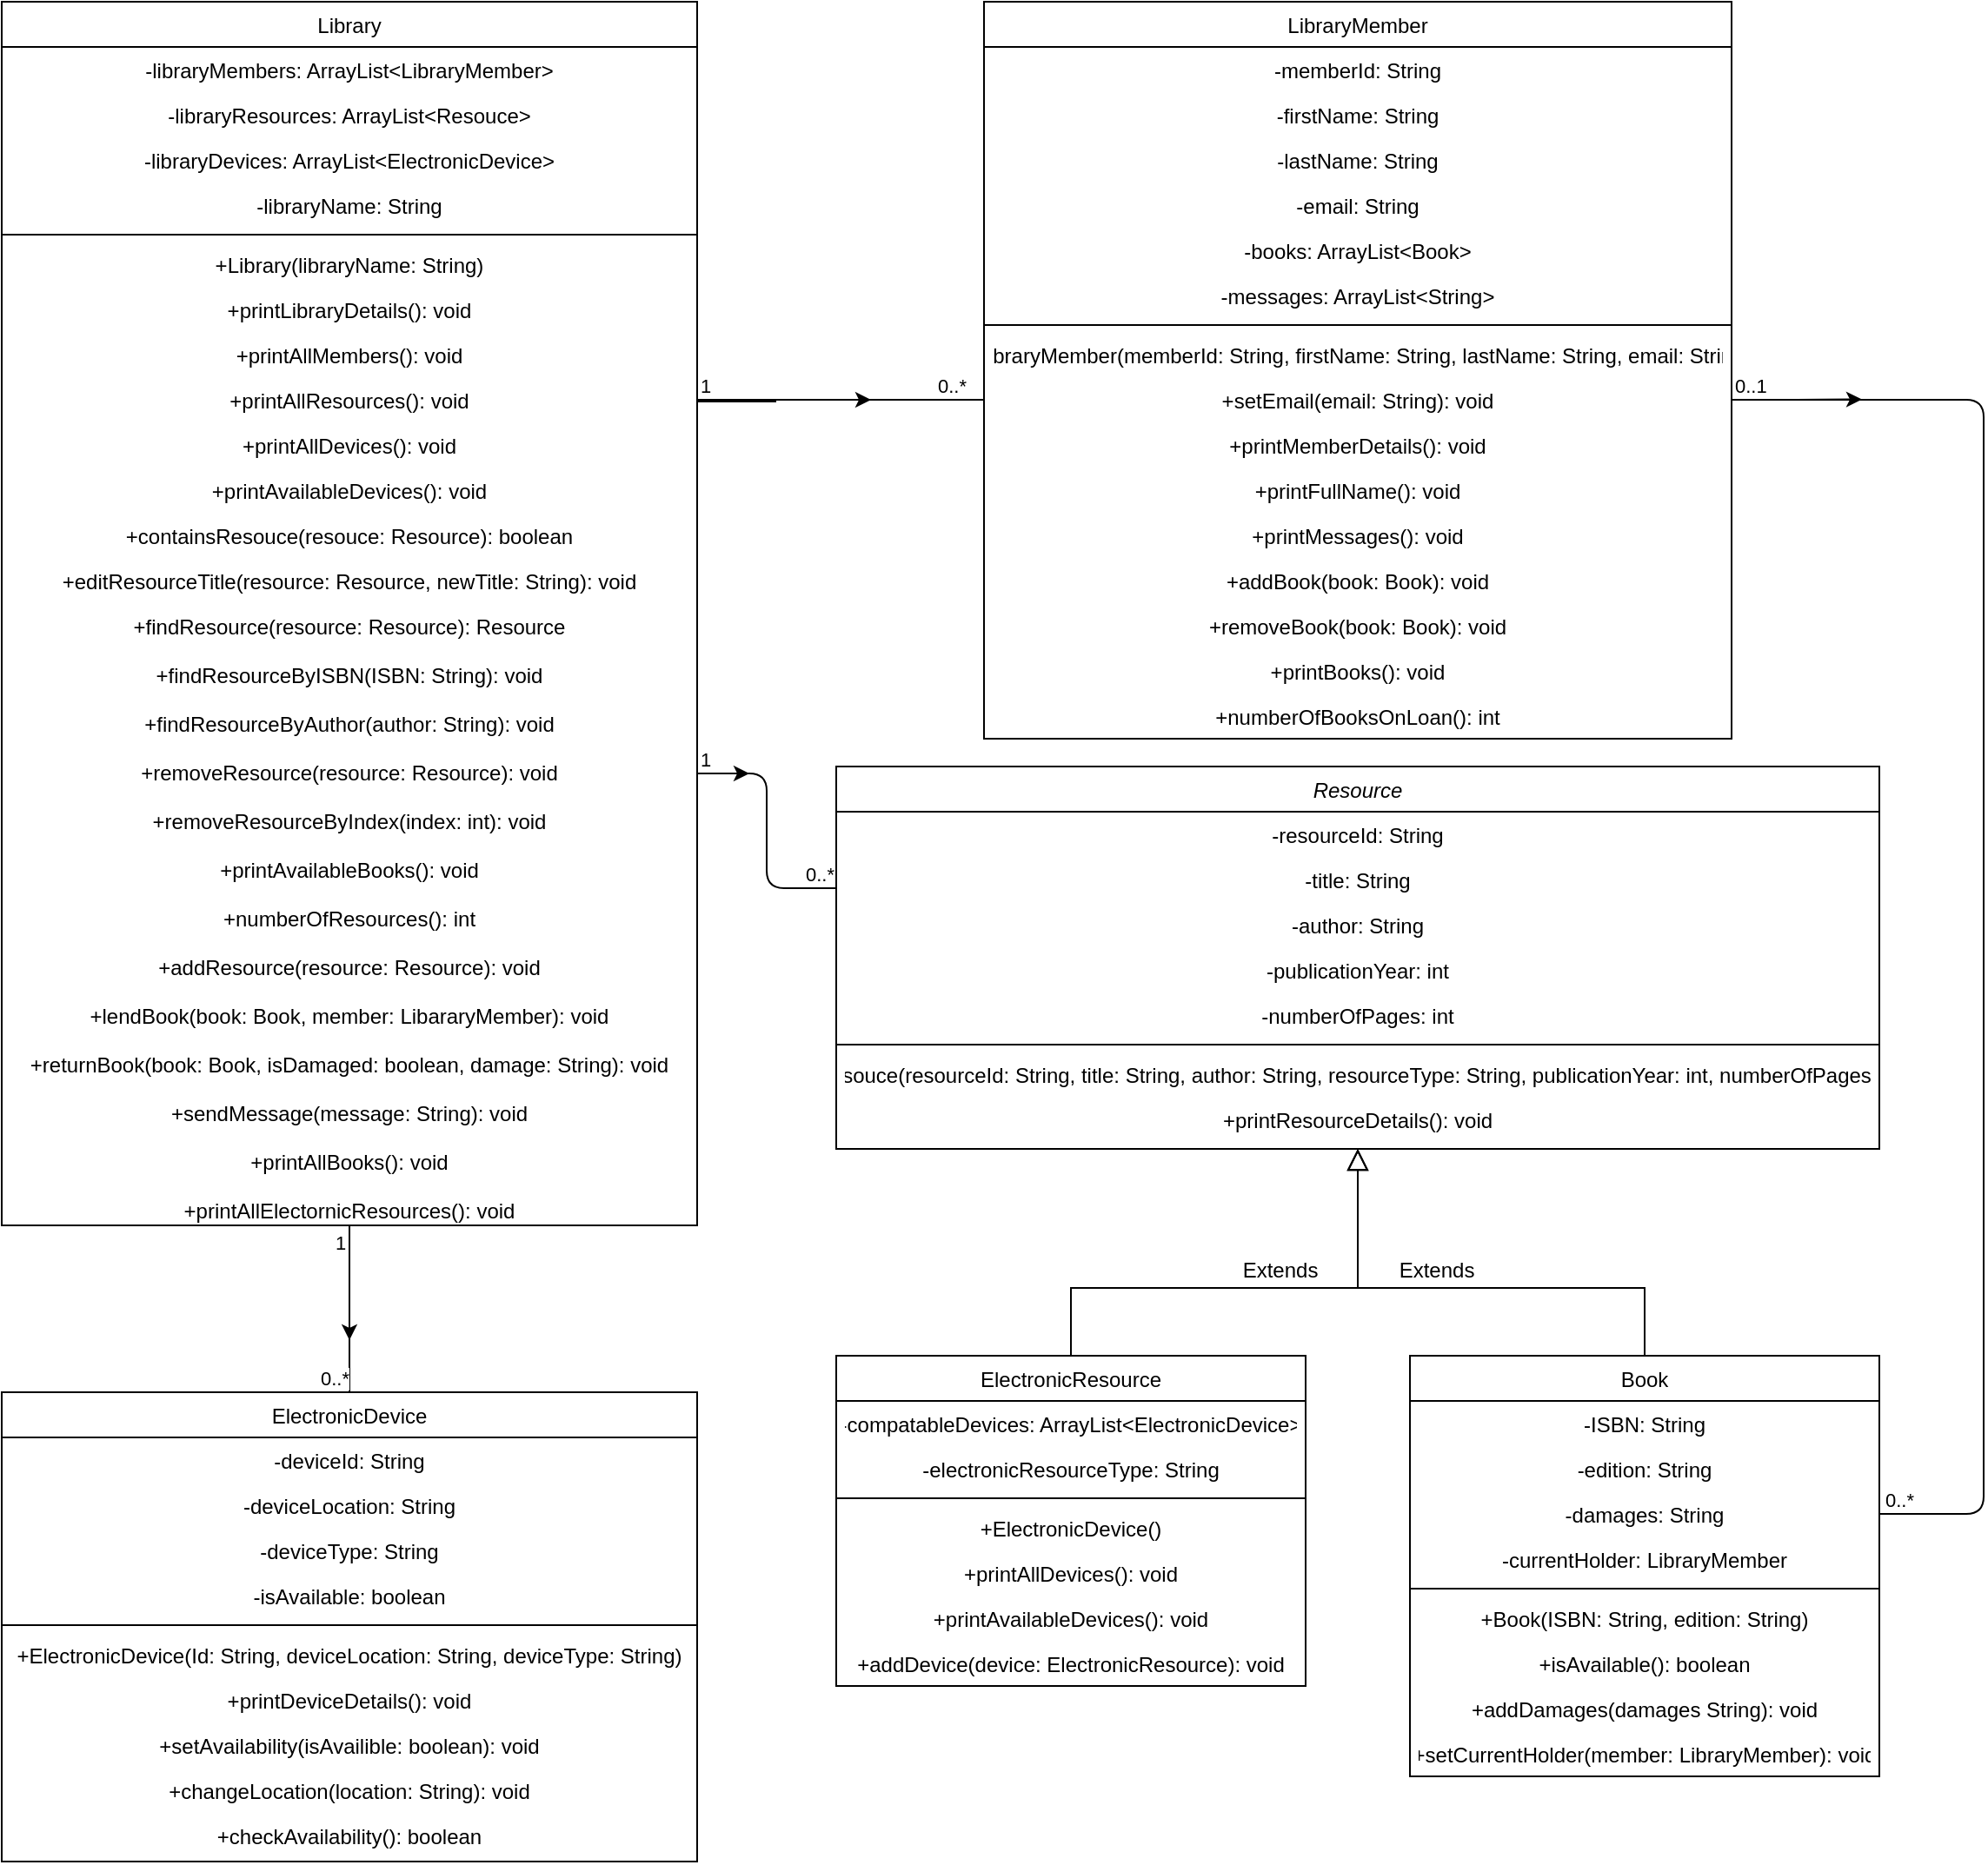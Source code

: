 <mxfile version="13.10.4" type="github">
  <diagram id="C5RBs43oDa-KdzZeNtuy" name="Page-1">
    <mxGraphModel dx="1401" dy="1968" grid="1" gridSize="10" guides="1" tooltips="1" connect="1" arrows="1" fold="1" page="1" pageScale="1" pageWidth="827" pageHeight="1169" math="0" shadow="0">
      <root>
        <mxCell id="WIyWlLk6GJQsqaUBKTNV-0" />
        <mxCell id="WIyWlLk6GJQsqaUBKTNV-1" parent="WIyWlLk6GJQsqaUBKTNV-0" />
        <mxCell id="zkfFHV4jXpPFQw0GAbJ--0" value="Resource" style="swimlane;fontStyle=2;align=center;verticalAlign=top;childLayout=stackLayout;horizontal=1;startSize=26;horizontalStack=0;resizeParent=1;resizeLast=0;collapsible=1;marginBottom=0;rounded=0;shadow=0;strokeWidth=1;" parent="WIyWlLk6GJQsqaUBKTNV-1" vertex="1">
          <mxGeometry x="510" y="-700" width="600" height="220" as="geometry">
            <mxRectangle x="230" y="140" width="160" height="26" as="alternateBounds" />
          </mxGeometry>
        </mxCell>
        <mxCell id="xyyLD-phJZaHF51xS1XM-47" value="-resourceId: String" style="text;align=center;verticalAlign=top;spacingLeft=4;spacingRight=4;overflow=hidden;rotatable=0;points=[[0,0.5],[1,0.5]];portConstraint=eastwest;" parent="zkfFHV4jXpPFQw0GAbJ--0" vertex="1">
          <mxGeometry y="26" width="600" height="26" as="geometry" />
        </mxCell>
        <mxCell id="zkfFHV4jXpPFQw0GAbJ--1" value="-title: String" style="text;align=center;verticalAlign=top;spacingLeft=4;spacingRight=4;overflow=hidden;rotatable=0;points=[[0,0.5],[1,0.5]];portConstraint=eastwest;" parent="zkfFHV4jXpPFQw0GAbJ--0" vertex="1">
          <mxGeometry y="52" width="600" height="26" as="geometry" />
        </mxCell>
        <mxCell id="zkfFHV4jXpPFQw0GAbJ--2" value="-author: String" style="text;align=center;verticalAlign=top;spacingLeft=4;spacingRight=4;overflow=hidden;rotatable=0;points=[[0,0.5],[1,0.5]];portConstraint=eastwest;rounded=0;shadow=0;html=0;" parent="zkfFHV4jXpPFQw0GAbJ--0" vertex="1">
          <mxGeometry y="78" width="600" height="26" as="geometry" />
        </mxCell>
        <mxCell id="zkfFHV4jXpPFQw0GAbJ--3" value="-publicationYear: int" style="text;align=center;verticalAlign=top;spacingLeft=4;spacingRight=4;overflow=hidden;rotatable=0;points=[[0,0.5],[1,0.5]];portConstraint=eastwest;rounded=0;shadow=0;html=0;" parent="zkfFHV4jXpPFQw0GAbJ--0" vertex="1">
          <mxGeometry y="104" width="600" height="26" as="geometry" />
        </mxCell>
        <mxCell id="xyyLD-phJZaHF51xS1XM-30" value="-numberOfPages: int" style="text;align=center;verticalAlign=top;spacingLeft=4;spacingRight=4;overflow=hidden;rotatable=0;points=[[0,0.5],[1,0.5]];portConstraint=eastwest;rounded=0;shadow=0;html=0;" parent="zkfFHV4jXpPFQw0GAbJ--0" vertex="1">
          <mxGeometry y="130" width="600" height="26" as="geometry" />
        </mxCell>
        <mxCell id="zkfFHV4jXpPFQw0GAbJ--4" value="" style="line;html=1;strokeWidth=1;align=left;verticalAlign=middle;spacingTop=-1;spacingLeft=3;spacingRight=3;rotatable=0;labelPosition=right;points=[];portConstraint=eastwest;" parent="zkfFHV4jXpPFQw0GAbJ--0" vertex="1">
          <mxGeometry y="156" width="600" height="8" as="geometry" />
        </mxCell>
        <mxCell id="xyyLD-phJZaHF51xS1XM-31" value="+Resouce(resourceId: String, title: String, author: String, resourceType: String, publicationYear: int, numberOfPages: int)" style="text;align=center;verticalAlign=top;spacingLeft=4;spacingRight=4;overflow=hidden;rotatable=0;points=[[0,0.5],[1,0.5]];portConstraint=eastwest;" parent="zkfFHV4jXpPFQw0GAbJ--0" vertex="1">
          <mxGeometry y="164" width="600" height="26" as="geometry" />
        </mxCell>
        <mxCell id="zkfFHV4jXpPFQw0GAbJ--5" value="+printResourceDetails(): void" style="text;align=center;verticalAlign=top;spacingLeft=4;spacingRight=4;overflow=hidden;rotatable=0;points=[[0,0.5],[1,0.5]];portConstraint=eastwest;" parent="zkfFHV4jXpPFQw0GAbJ--0" vertex="1">
          <mxGeometry y="190" width="600" height="26" as="geometry" />
        </mxCell>
        <mxCell id="zkfFHV4jXpPFQw0GAbJ--6" value="Book" style="swimlane;fontStyle=0;align=center;verticalAlign=top;childLayout=stackLayout;horizontal=1;startSize=26;horizontalStack=0;resizeParent=1;resizeLast=0;collapsible=1;marginBottom=0;rounded=0;shadow=0;strokeWidth=1;" parent="WIyWlLk6GJQsqaUBKTNV-1" vertex="1">
          <mxGeometry x="840" y="-361" width="270" height="242" as="geometry">
            <mxRectangle x="130" y="380" width="160" height="26" as="alternateBounds" />
          </mxGeometry>
        </mxCell>
        <mxCell id="zkfFHV4jXpPFQw0GAbJ--7" value="-ISBN: String" style="text;align=center;verticalAlign=top;spacingLeft=4;spacingRight=4;overflow=hidden;rotatable=0;points=[[0,0.5],[1,0.5]];portConstraint=eastwest;" parent="zkfFHV4jXpPFQw0GAbJ--6" vertex="1">
          <mxGeometry y="26" width="270" height="26" as="geometry" />
        </mxCell>
        <mxCell id="xyyLD-phJZaHF51xS1XM-44" value="-edition: String" style="text;align=center;verticalAlign=top;spacingLeft=4;spacingRight=4;overflow=hidden;rotatable=0;points=[[0,0.5],[1,0.5]];portConstraint=eastwest;" parent="zkfFHV4jXpPFQw0GAbJ--6" vertex="1">
          <mxGeometry y="52" width="270" height="26" as="geometry" />
        </mxCell>
        <mxCell id="zkfFHV4jXpPFQw0GAbJ--8" value="-damages: String" style="text;align=center;verticalAlign=top;spacingLeft=4;spacingRight=4;overflow=hidden;rotatable=0;points=[[0,0.5],[1,0.5]];portConstraint=eastwest;rounded=0;shadow=0;html=0;" parent="zkfFHV4jXpPFQw0GAbJ--6" vertex="1">
          <mxGeometry y="78" width="270" height="26" as="geometry" />
        </mxCell>
        <mxCell id="xyyLD-phJZaHF51xS1XM-43" value="-currentHolder: LibraryMember" style="text;align=center;verticalAlign=top;spacingLeft=4;spacingRight=4;overflow=hidden;rotatable=0;points=[[0,0.5],[1,0.5]];portConstraint=eastwest;rounded=0;shadow=0;html=0;" parent="zkfFHV4jXpPFQw0GAbJ--6" vertex="1">
          <mxGeometry y="104" width="270" height="26" as="geometry" />
        </mxCell>
        <mxCell id="zkfFHV4jXpPFQw0GAbJ--9" value="" style="line;html=1;strokeWidth=1;align=left;verticalAlign=middle;spacingTop=-1;spacingLeft=3;spacingRight=3;rotatable=0;labelPosition=right;points=[];portConstraint=eastwest;" parent="zkfFHV4jXpPFQw0GAbJ--6" vertex="1">
          <mxGeometry y="130" width="270" height="8" as="geometry" />
        </mxCell>
        <mxCell id="xyyLD-phJZaHF51xS1XM-50" value="+Book(ISBN: String, edition: String)" style="text;align=center;verticalAlign=top;spacingLeft=4;spacingRight=4;overflow=hidden;rotatable=0;points=[[0,0.5],[1,0.5]];portConstraint=eastwest;fontStyle=0" parent="zkfFHV4jXpPFQw0GAbJ--6" vertex="1">
          <mxGeometry y="138" width="270" height="26" as="geometry" />
        </mxCell>
        <mxCell id="zkfFHV4jXpPFQw0GAbJ--10" value="+isAvailable(): boolean" style="text;align=center;verticalAlign=top;spacingLeft=4;spacingRight=4;overflow=hidden;rotatable=0;points=[[0,0.5],[1,0.5]];portConstraint=eastwest;fontStyle=0" parent="zkfFHV4jXpPFQw0GAbJ--6" vertex="1">
          <mxGeometry y="164" width="270" height="26" as="geometry" />
        </mxCell>
        <mxCell id="zkfFHV4jXpPFQw0GAbJ--11" value="+addDamages(damages String): void" style="text;align=center;verticalAlign=top;spacingLeft=4;spacingRight=4;overflow=hidden;rotatable=0;points=[[0,0.5],[1,0.5]];portConstraint=eastwest;" parent="zkfFHV4jXpPFQw0GAbJ--6" vertex="1">
          <mxGeometry y="190" width="270" height="26" as="geometry" />
        </mxCell>
        <mxCell id="xyyLD-phJZaHF51xS1XM-49" value="+setCurrentHolder(member: LibraryMember): void" style="text;align=center;verticalAlign=top;spacingLeft=4;spacingRight=4;overflow=hidden;rotatable=0;points=[[0,0.5],[1,0.5]];portConstraint=eastwest;" parent="zkfFHV4jXpPFQw0GAbJ--6" vertex="1">
          <mxGeometry y="216" width="270" height="26" as="geometry" />
        </mxCell>
        <mxCell id="zkfFHV4jXpPFQw0GAbJ--12" value="" style="endArrow=block;endSize=10;endFill=0;shadow=0;strokeWidth=1;rounded=0;edgeStyle=elbowEdgeStyle;elbow=vertical;exitX=0.5;exitY=0;exitDx=0;exitDy=0;" parent="WIyWlLk6GJQsqaUBKTNV-1" source="zkfFHV4jXpPFQw0GAbJ--6" edge="1">
          <mxGeometry width="160" relative="1" as="geometry">
            <mxPoint x="370" y="-170" as="sourcePoint" />
            <mxPoint x="810" y="-480" as="targetPoint" />
            <Array as="points">
              <mxPoint x="890" y="-400" />
            </Array>
          </mxGeometry>
        </mxCell>
        <mxCell id="zkfFHV4jXpPFQw0GAbJ--16" value="" style="endArrow=block;endSize=10;endFill=0;shadow=0;strokeWidth=1;rounded=0;edgeStyle=elbowEdgeStyle;elbow=vertical;exitX=0.5;exitY=0;exitDx=0;exitDy=0;" parent="WIyWlLk6GJQsqaUBKTNV-1" source="zkfFHV4jXpPFQw0GAbJ--13" target="zkfFHV4jXpPFQw0GAbJ--0" edge="1">
          <mxGeometry width="160" relative="1" as="geometry">
            <mxPoint x="380" as="sourcePoint" />
            <mxPoint x="480" y="-102" as="targetPoint" />
            <Array as="points">
              <mxPoint x="810" y="-400" />
            </Array>
          </mxGeometry>
        </mxCell>
        <mxCell id="zkfFHV4jXpPFQw0GAbJ--17" value="LibraryMember" style="swimlane;fontStyle=0;align=center;verticalAlign=top;childLayout=stackLayout;horizontal=1;startSize=26;horizontalStack=0;resizeParent=1;resizeLast=0;collapsible=1;marginBottom=0;rounded=0;shadow=0;strokeWidth=1;" parent="WIyWlLk6GJQsqaUBKTNV-1" vertex="1">
          <mxGeometry x="595" y="-1140" width="430" height="424" as="geometry">
            <mxRectangle x="550" y="140" width="160" height="26" as="alternateBounds" />
          </mxGeometry>
        </mxCell>
        <mxCell id="zkfFHV4jXpPFQw0GAbJ--18" value="-memberId: String" style="text;align=center;verticalAlign=top;spacingLeft=4;spacingRight=4;overflow=hidden;rotatable=0;points=[[0,0.5],[1,0.5]];portConstraint=eastwest;" parent="zkfFHV4jXpPFQw0GAbJ--17" vertex="1">
          <mxGeometry y="26" width="430" height="26" as="geometry" />
        </mxCell>
        <mxCell id="zkfFHV4jXpPFQw0GAbJ--19" value="-firstName: String" style="text;align=center;verticalAlign=top;spacingLeft=4;spacingRight=4;overflow=hidden;rotatable=0;points=[[0,0.5],[1,0.5]];portConstraint=eastwest;rounded=0;shadow=0;html=0;" parent="zkfFHV4jXpPFQw0GAbJ--17" vertex="1">
          <mxGeometry y="52" width="430" height="26" as="geometry" />
        </mxCell>
        <mxCell id="zkfFHV4jXpPFQw0GAbJ--20" value="-lastName: String" style="text;align=center;verticalAlign=top;spacingLeft=4;spacingRight=4;overflow=hidden;rotatable=0;points=[[0,0.5],[1,0.5]];portConstraint=eastwest;rounded=0;shadow=0;html=0;" parent="zkfFHV4jXpPFQw0GAbJ--17" vertex="1">
          <mxGeometry y="78" width="430" height="26" as="geometry" />
        </mxCell>
        <mxCell id="zkfFHV4jXpPFQw0GAbJ--21" value="-email: String" style="text;align=center;verticalAlign=top;spacingLeft=4;spacingRight=4;overflow=hidden;rotatable=0;points=[[0,0.5],[1,0.5]];portConstraint=eastwest;rounded=0;shadow=0;html=0;" parent="zkfFHV4jXpPFQw0GAbJ--17" vertex="1">
          <mxGeometry y="104" width="430" height="26" as="geometry" />
        </mxCell>
        <mxCell id="xyyLD-phJZaHF51xS1XM-22" value="-books: ArrayList&lt;Book&gt;" style="text;align=center;verticalAlign=top;spacingLeft=4;spacingRight=4;overflow=hidden;rotatable=0;points=[[0,0.5],[1,0.5]];portConstraint=eastwest;rounded=0;shadow=0;html=0;" parent="zkfFHV4jXpPFQw0GAbJ--17" vertex="1">
          <mxGeometry y="130" width="430" height="26" as="geometry" />
        </mxCell>
        <mxCell id="zkfFHV4jXpPFQw0GAbJ--22" value="-messages: ArrayList&lt;String&gt;" style="text;align=center;verticalAlign=top;spacingLeft=4;spacingRight=4;overflow=hidden;rotatable=0;points=[[0,0.5],[1,0.5]];portConstraint=eastwest;rounded=0;shadow=0;html=0;" parent="zkfFHV4jXpPFQw0GAbJ--17" vertex="1">
          <mxGeometry y="156" width="430" height="26" as="geometry" />
        </mxCell>
        <mxCell id="zkfFHV4jXpPFQw0GAbJ--23" value="" style="line;html=1;strokeWidth=1;align=left;verticalAlign=middle;spacingTop=-1;spacingLeft=3;spacingRight=3;rotatable=0;labelPosition=right;points=[];portConstraint=eastwest;" parent="zkfFHV4jXpPFQw0GAbJ--17" vertex="1">
          <mxGeometry y="182" width="430" height="8" as="geometry" />
        </mxCell>
        <mxCell id="xyyLD-phJZaHF51xS1XM-29" value="+LibraryMember(memberId: String, firstName: String, lastName: String, email: String)" style="text;align=center;verticalAlign=top;spacingLeft=4;spacingRight=4;overflow=hidden;rotatable=0;points=[[0,0.5],[1,0.5]];portConstraint=eastwest;" parent="zkfFHV4jXpPFQw0GAbJ--17" vertex="1">
          <mxGeometry y="190" width="430" height="26" as="geometry" />
        </mxCell>
        <mxCell id="zkfFHV4jXpPFQw0GAbJ--24" value="+setEmail(email: String): void" style="text;align=center;verticalAlign=top;spacingLeft=4;spacingRight=4;overflow=hidden;rotatable=0;points=[[0,0.5],[1,0.5]];portConstraint=eastwest;" parent="zkfFHV4jXpPFQw0GAbJ--17" vertex="1">
          <mxGeometry y="216" width="430" height="26" as="geometry" />
        </mxCell>
        <mxCell id="zkfFHV4jXpPFQw0GAbJ--25" value="+printMemberDetails(): void" style="text;align=center;verticalAlign=top;spacingLeft=4;spacingRight=4;overflow=hidden;rotatable=0;points=[[0,0.5],[1,0.5]];portConstraint=eastwest;" parent="zkfFHV4jXpPFQw0GAbJ--17" vertex="1">
          <mxGeometry y="242" width="430" height="26" as="geometry" />
        </mxCell>
        <mxCell id="HLHC9SgiEq349ijuHwfM-0" value="+printFullName(): void" style="text;align=center;verticalAlign=top;spacingLeft=4;spacingRight=4;overflow=hidden;rotatable=0;points=[[0,0.5],[1,0.5]];portConstraint=eastwest;" vertex="1" parent="zkfFHV4jXpPFQw0GAbJ--17">
          <mxGeometry y="268" width="430" height="26" as="geometry" />
        </mxCell>
        <mxCell id="xyyLD-phJZaHF51xS1XM-23" value="+printMessages(): void" style="text;align=center;verticalAlign=top;spacingLeft=4;spacingRight=4;overflow=hidden;rotatable=0;points=[[0,0.5],[1,0.5]];portConstraint=eastwest;" parent="zkfFHV4jXpPFQw0GAbJ--17" vertex="1">
          <mxGeometry y="294" width="430" height="26" as="geometry" />
        </mxCell>
        <mxCell id="xyyLD-phJZaHF51xS1XM-24" value="+addBook(book: Book): void" style="text;align=center;verticalAlign=top;spacingLeft=4;spacingRight=4;overflow=hidden;rotatable=0;points=[[0,0.5],[1,0.5]];portConstraint=eastwest;" parent="zkfFHV4jXpPFQw0GAbJ--17" vertex="1">
          <mxGeometry y="320" width="430" height="26" as="geometry" />
        </mxCell>
        <mxCell id="xyyLD-phJZaHF51xS1XM-25" value="+removeBook(book: Book): void" style="text;align=center;verticalAlign=top;spacingLeft=4;spacingRight=4;overflow=hidden;rotatable=0;points=[[0,0.5],[1,0.5]];portConstraint=eastwest;" parent="zkfFHV4jXpPFQw0GAbJ--17" vertex="1">
          <mxGeometry y="346" width="430" height="26" as="geometry" />
        </mxCell>
        <mxCell id="xyyLD-phJZaHF51xS1XM-26" value="+printBooks(): void" style="text;align=center;verticalAlign=top;spacingLeft=4;spacingRight=4;overflow=hidden;rotatable=0;points=[[0,0.5],[1,0.5]];portConstraint=eastwest;" parent="zkfFHV4jXpPFQw0GAbJ--17" vertex="1">
          <mxGeometry y="372" width="430" height="26" as="geometry" />
        </mxCell>
        <mxCell id="xyyLD-phJZaHF51xS1XM-27" value="+numberOfBooksOnLoan(): int" style="text;align=center;verticalAlign=top;spacingLeft=4;spacingRight=4;overflow=hidden;rotatable=0;points=[[0,0.5],[1,0.5]];portConstraint=eastwest;" parent="zkfFHV4jXpPFQw0GAbJ--17" vertex="1">
          <mxGeometry y="398" width="430" height="26" as="geometry" />
        </mxCell>
        <mxCell id="1j5VR4dSO8QkHzInrXyF-0" value="ElectronicDevice" style="swimlane;fontStyle=0;align=center;verticalAlign=top;childLayout=stackLayout;horizontal=1;startSize=26;horizontalStack=0;resizeParent=1;resizeLast=0;collapsible=1;marginBottom=0;rounded=0;shadow=0;strokeWidth=1;" parent="WIyWlLk6GJQsqaUBKTNV-1" vertex="1">
          <mxGeometry x="30" y="-340" width="400" height="270" as="geometry">
            <mxRectangle x="550" y="140" width="160" height="26" as="alternateBounds" />
          </mxGeometry>
        </mxCell>
        <mxCell id="1j5VR4dSO8QkHzInrXyF-1" value="-deviceId: String" style="text;align=center;verticalAlign=top;spacingLeft=4;spacingRight=4;overflow=hidden;rotatable=0;points=[[0,0.5],[1,0.5]];portConstraint=eastwest;" parent="1j5VR4dSO8QkHzInrXyF-0" vertex="1">
          <mxGeometry y="26" width="400" height="26" as="geometry" />
        </mxCell>
        <mxCell id="1j5VR4dSO8QkHzInrXyF-2" value="-deviceLocation: String" style="text;align=center;verticalAlign=top;spacingLeft=4;spacingRight=4;overflow=hidden;rotatable=0;points=[[0,0.5],[1,0.5]];portConstraint=eastwest;rounded=0;shadow=0;html=0;" parent="1j5VR4dSO8QkHzInrXyF-0" vertex="1">
          <mxGeometry y="52" width="400" height="26" as="geometry" />
        </mxCell>
        <mxCell id="1j5VR4dSO8QkHzInrXyF-3" value="-deviceType: String" style="text;align=center;verticalAlign=top;spacingLeft=4;spacingRight=4;overflow=hidden;rotatable=0;points=[[0,0.5],[1,0.5]];portConstraint=eastwest;rounded=0;shadow=0;html=0;" parent="1j5VR4dSO8QkHzInrXyF-0" vertex="1">
          <mxGeometry y="78" width="400" height="26" as="geometry" />
        </mxCell>
        <mxCell id="1j5VR4dSO8QkHzInrXyF-4" value="-isAvailable: boolean" style="text;align=center;verticalAlign=top;spacingLeft=4;spacingRight=4;overflow=hidden;rotatable=0;points=[[0,0.5],[1,0.5]];portConstraint=eastwest;rounded=0;shadow=0;html=0;" parent="1j5VR4dSO8QkHzInrXyF-0" vertex="1">
          <mxGeometry y="104" width="400" height="26" as="geometry" />
        </mxCell>
        <mxCell id="1j5VR4dSO8QkHzInrXyF-6" value="" style="line;html=1;strokeWidth=1;align=left;verticalAlign=middle;spacingTop=-1;spacingLeft=3;spacingRight=3;rotatable=0;labelPosition=right;points=[];portConstraint=eastwest;" parent="1j5VR4dSO8QkHzInrXyF-0" vertex="1">
          <mxGeometry y="130" width="400" height="8" as="geometry" />
        </mxCell>
        <mxCell id="xyyLD-phJZaHF51xS1XM-21" value="+ElectronicDevice(Id: String, deviceLocation: String, deviceType: String)" style="text;align=center;verticalAlign=top;spacingLeft=4;spacingRight=4;overflow=hidden;rotatable=0;points=[[0,0.5],[1,0.5]];portConstraint=eastwest;" parent="1j5VR4dSO8QkHzInrXyF-0" vertex="1">
          <mxGeometry y="138" width="400" height="26" as="geometry" />
        </mxCell>
        <mxCell id="1j5VR4dSO8QkHzInrXyF-7" value="+printDeviceDetails(): void" style="text;align=center;verticalAlign=top;spacingLeft=4;spacingRight=4;overflow=hidden;rotatable=0;points=[[0,0.5],[1,0.5]];portConstraint=eastwest;" parent="1j5VR4dSO8QkHzInrXyF-0" vertex="1">
          <mxGeometry y="164" width="400" height="26" as="geometry" />
        </mxCell>
        <mxCell id="xyyLD-phJZaHF51xS1XM-19" value="+setAvailability(isAvailible: boolean): void" style="text;align=center;verticalAlign=top;spacingLeft=4;spacingRight=4;overflow=hidden;rotatable=0;points=[[0,0.5],[1,0.5]];portConstraint=eastwest;" parent="1j5VR4dSO8QkHzInrXyF-0" vertex="1">
          <mxGeometry y="190" width="400" height="26" as="geometry" />
        </mxCell>
        <mxCell id="xyyLD-phJZaHF51xS1XM-18" value="+changeLocation(location: String): void" style="text;align=center;verticalAlign=top;spacingLeft=4;spacingRight=4;overflow=hidden;rotatable=0;points=[[0,0.5],[1,0.5]];portConstraint=eastwest;" parent="1j5VR4dSO8QkHzInrXyF-0" vertex="1">
          <mxGeometry y="216" width="400" height="26" as="geometry" />
        </mxCell>
        <mxCell id="1j5VR4dSO8QkHzInrXyF-8" value="+checkAvailability(): boolean" style="text;align=center;verticalAlign=top;spacingLeft=4;spacingRight=4;overflow=hidden;rotatable=0;points=[[0,0.5],[1,0.5]];portConstraint=eastwest;" parent="1j5VR4dSO8QkHzInrXyF-0" vertex="1">
          <mxGeometry y="242" width="400" height="26" as="geometry" />
        </mxCell>
        <mxCell id="1j5VR4dSO8QkHzInrXyF-9" value="Library" style="swimlane;fontStyle=0;align=center;verticalAlign=top;childLayout=stackLayout;horizontal=1;startSize=26;horizontalStack=0;resizeParent=1;resizeLast=0;collapsible=1;marginBottom=0;rounded=0;shadow=0;strokeWidth=1;" parent="WIyWlLk6GJQsqaUBKTNV-1" vertex="1">
          <mxGeometry x="30" y="-1140" width="400" height="704" as="geometry">
            <mxRectangle x="550" y="140" width="160" height="26" as="alternateBounds" />
          </mxGeometry>
        </mxCell>
        <mxCell id="1j5VR4dSO8QkHzInrXyF-10" value="-libraryMembers: ArrayList&lt;LibraryMember&gt;" style="text;align=center;verticalAlign=top;spacingLeft=4;spacingRight=4;overflow=hidden;rotatable=0;points=[[0,0.5],[1,0.5]];portConstraint=eastwest;" parent="1j5VR4dSO8QkHzInrXyF-9" vertex="1">
          <mxGeometry y="26" width="400" height="26" as="geometry" />
        </mxCell>
        <mxCell id="1j5VR4dSO8QkHzInrXyF-11" value="-libraryResources: ArrayList&lt;Resouce&gt;" style="text;align=center;verticalAlign=top;spacingLeft=4;spacingRight=4;overflow=hidden;rotatable=0;points=[[0,0.5],[1,0.5]];portConstraint=eastwest;rounded=0;shadow=0;html=0;" parent="1j5VR4dSO8QkHzInrXyF-9" vertex="1">
          <mxGeometry y="52" width="400" height="26" as="geometry" />
        </mxCell>
        <mxCell id="1j5VR4dSO8QkHzInrXyF-21" value="-libraryDevices: ArrayList&lt;ElectronicDevice&gt;" style="text;align=center;verticalAlign=top;spacingLeft=4;spacingRight=4;overflow=hidden;rotatable=0;points=[[0,0.5],[1,0.5]];portConstraint=eastwest;rounded=0;shadow=0;html=0;" parent="1j5VR4dSO8QkHzInrXyF-9" vertex="1">
          <mxGeometry y="78" width="400" height="26" as="geometry" />
        </mxCell>
        <mxCell id="1j5VR4dSO8QkHzInrXyF-12" value="-libraryName: String" style="text;align=center;verticalAlign=top;spacingLeft=4;spacingRight=4;overflow=hidden;rotatable=0;points=[[0,0.5],[1,0.5]];portConstraint=eastwest;rounded=0;shadow=0;html=0;" parent="1j5VR4dSO8QkHzInrXyF-9" vertex="1">
          <mxGeometry y="104" width="400" height="26" as="geometry" />
        </mxCell>
        <mxCell id="1j5VR4dSO8QkHzInrXyF-15" value="" style="line;html=1;strokeWidth=1;align=left;verticalAlign=middle;spacingTop=-1;spacingLeft=3;spacingRight=3;rotatable=0;labelPosition=right;points=[];portConstraint=eastwest;" parent="1j5VR4dSO8QkHzInrXyF-9" vertex="1">
          <mxGeometry y="130" width="400" height="8" as="geometry" />
        </mxCell>
        <mxCell id="1j5VR4dSO8QkHzInrXyF-16" value="+Library(libraryName: String)" style="text;align=center;verticalAlign=top;spacingLeft=4;spacingRight=4;overflow=hidden;rotatable=0;points=[[0,0.5],[1,0.5]];portConstraint=eastwest;" parent="1j5VR4dSO8QkHzInrXyF-9" vertex="1">
          <mxGeometry y="138" width="400" height="26" as="geometry" />
        </mxCell>
        <mxCell id="1j5VR4dSO8QkHzInrXyF-17" value="+printLibraryDetails(): void" style="text;align=center;verticalAlign=top;spacingLeft=4;spacingRight=4;overflow=hidden;rotatable=0;points=[[0,0.5],[1,0.5]];portConstraint=eastwest;" parent="1j5VR4dSO8QkHzInrXyF-9" vertex="1">
          <mxGeometry y="164" width="400" height="26" as="geometry" />
        </mxCell>
        <mxCell id="xyyLD-phJZaHF51xS1XM-83" value="+printAllMembers(): void" style="text;align=center;verticalAlign=top;spacingLeft=4;spacingRight=4;overflow=hidden;rotatable=0;points=[[0,0.5],[1,0.5]];portConstraint=eastwest;" parent="1j5VR4dSO8QkHzInrXyF-9" vertex="1">
          <mxGeometry y="190" width="400" height="26" as="geometry" />
        </mxCell>
        <mxCell id="xyyLD-phJZaHF51xS1XM-108" value="+printAllResources(): void" style="text;align=center;verticalAlign=top;spacingLeft=4;spacingRight=4;overflow=hidden;rotatable=0;points=[[0,0.5],[1,0.5]];portConstraint=eastwest;" parent="1j5VR4dSO8QkHzInrXyF-9" vertex="1">
          <mxGeometry y="216" width="400" height="26" as="geometry" />
        </mxCell>
        <mxCell id="xyyLD-phJZaHF51xS1XM-109" value="+printAllDevices(): void" style="text;align=center;verticalAlign=top;spacingLeft=4;spacingRight=4;overflow=hidden;rotatable=0;points=[[0,0.5],[1,0.5]];portConstraint=eastwest;" parent="1j5VR4dSO8QkHzInrXyF-9" vertex="1">
          <mxGeometry y="242" width="400" height="26" as="geometry" />
        </mxCell>
        <mxCell id="xyyLD-phJZaHF51xS1XM-110" value="+printAvailableDevices(): void" style="text;align=center;verticalAlign=top;spacingLeft=4;spacingRight=4;overflow=hidden;rotatable=0;points=[[0,0.5],[1,0.5]];portConstraint=eastwest;" parent="1j5VR4dSO8QkHzInrXyF-9" vertex="1">
          <mxGeometry y="268" width="400" height="26" as="geometry" />
        </mxCell>
        <mxCell id="xyyLD-phJZaHF51xS1XM-2" value="+containsResouce(resouce: Resource): boolean" style="text;align=center;verticalAlign=top;spacingLeft=4;spacingRight=4;overflow=hidden;rotatable=0;points=[[0,0.5],[1,0.5]];portConstraint=eastwest;" parent="1j5VR4dSO8QkHzInrXyF-9" vertex="1">
          <mxGeometry y="294" width="400" height="26" as="geometry" />
        </mxCell>
        <mxCell id="xyyLD-phJZaHF51xS1XM-3" value="+editResourceTitle(resource: Resource, newTitle: String): void" style="text;align=center;verticalAlign=top;spacingLeft=4;spacingRight=4;overflow=hidden;rotatable=0;points=[[0,0.5],[1,0.5]];portConstraint=eastwest;" parent="1j5VR4dSO8QkHzInrXyF-9" vertex="1">
          <mxGeometry y="320" width="400" height="26" as="geometry" />
        </mxCell>
        <mxCell id="xyyLD-phJZaHF51xS1XM-1" value="+findResource(resource: Resource): Resource" style="text;align=center;verticalAlign=top;spacingLeft=4;spacingRight=4;overflow=hidden;rotatable=0;points=[[0,0.5],[1,0.5]];portConstraint=eastwest;" parent="1j5VR4dSO8QkHzInrXyF-9" vertex="1">
          <mxGeometry y="346" width="400" height="28" as="geometry" />
        </mxCell>
        <mxCell id="xyyLD-phJZaHF51xS1XM-4" value="+findResourceByISBN(ISBN: String): void" style="text;align=center;verticalAlign=top;spacingLeft=4;spacingRight=4;overflow=hidden;rotatable=0;points=[[0,0.5],[1,0.5]];portConstraint=eastwest;" parent="1j5VR4dSO8QkHzInrXyF-9" vertex="1">
          <mxGeometry y="374" width="400" height="28" as="geometry" />
        </mxCell>
        <mxCell id="xyyLD-phJZaHF51xS1XM-5" value="+findResourceByAuthor(author: String): void" style="text;align=center;verticalAlign=top;spacingLeft=4;spacingRight=4;overflow=hidden;rotatable=0;points=[[0,0.5],[1,0.5]];portConstraint=eastwest;" parent="1j5VR4dSO8QkHzInrXyF-9" vertex="1">
          <mxGeometry y="402" width="400" height="28" as="geometry" />
        </mxCell>
        <mxCell id="xyyLD-phJZaHF51xS1XM-6" value="+removeResource(resource: Resource): void" style="text;align=center;verticalAlign=top;spacingLeft=4;spacingRight=4;overflow=hidden;rotatable=0;points=[[0,0.5],[1,0.5]];portConstraint=eastwest;" parent="1j5VR4dSO8QkHzInrXyF-9" vertex="1">
          <mxGeometry y="430" width="400" height="28" as="geometry" />
        </mxCell>
        <mxCell id="xyyLD-phJZaHF51xS1XM-7" value="+removeResourceByIndex(index: int): void" style="text;align=center;verticalAlign=top;spacingLeft=4;spacingRight=4;overflow=hidden;rotatable=0;points=[[0,0.5],[1,0.5]];portConstraint=eastwest;" parent="1j5VR4dSO8QkHzInrXyF-9" vertex="1">
          <mxGeometry y="458" width="400" height="28" as="geometry" />
        </mxCell>
        <mxCell id="xyyLD-phJZaHF51xS1XM-8" value="+printAvailableBooks(): void" style="text;align=center;verticalAlign=top;spacingLeft=4;spacingRight=4;overflow=hidden;rotatable=0;points=[[0,0.5],[1,0.5]];portConstraint=eastwest;" parent="1j5VR4dSO8QkHzInrXyF-9" vertex="1">
          <mxGeometry y="486" width="400" height="28" as="geometry" />
        </mxCell>
        <mxCell id="xyyLD-phJZaHF51xS1XM-10" value="+numberOfResources(): int" style="text;align=center;verticalAlign=top;spacingLeft=4;spacingRight=4;overflow=hidden;rotatable=0;points=[[0,0.5],[1,0.5]];portConstraint=eastwest;" parent="1j5VR4dSO8QkHzInrXyF-9" vertex="1">
          <mxGeometry y="514" width="400" height="28" as="geometry" />
        </mxCell>
        <mxCell id="xyyLD-phJZaHF51xS1XM-12" value="+addResource(resource: Resource): void" style="text;align=center;verticalAlign=top;spacingLeft=4;spacingRight=4;overflow=hidden;rotatable=0;points=[[0,0.5],[1,0.5]];portConstraint=eastwest;" parent="1j5VR4dSO8QkHzInrXyF-9" vertex="1">
          <mxGeometry y="542" width="400" height="28" as="geometry" />
        </mxCell>
        <mxCell id="xyyLD-phJZaHF51xS1XM-11" value="+lendBook(book: Book, member: LibararyMember): void" style="text;align=center;verticalAlign=top;spacingLeft=4;spacingRight=4;overflow=hidden;rotatable=0;points=[[0,0.5],[1,0.5]];portConstraint=eastwest;" parent="1j5VR4dSO8QkHzInrXyF-9" vertex="1">
          <mxGeometry y="570" width="400" height="28" as="geometry" />
        </mxCell>
        <mxCell id="xyyLD-phJZaHF51xS1XM-13" value="+returnBook(book: Book, isDamaged: boolean, damage: String): void" style="text;align=center;verticalAlign=top;spacingLeft=4;spacingRight=4;overflow=hidden;rotatable=0;points=[[0,0.5],[1,0.5]];portConstraint=eastwest;" parent="1j5VR4dSO8QkHzInrXyF-9" vertex="1">
          <mxGeometry y="598" width="400" height="28" as="geometry" />
        </mxCell>
        <mxCell id="xyyLD-phJZaHF51xS1XM-17" value="+sendMessage(message: String): void" style="text;align=center;verticalAlign=top;spacingLeft=4;spacingRight=4;overflow=hidden;rotatable=0;points=[[0,0.5],[1,0.5]];portConstraint=eastwest;" parent="1j5VR4dSO8QkHzInrXyF-9" vertex="1">
          <mxGeometry y="626" width="400" height="28" as="geometry" />
        </mxCell>
        <mxCell id="xyyLD-phJZaHF51xS1XM-16" value="+printAllBooks(): void" style="text;align=center;verticalAlign=top;spacingLeft=4;spacingRight=4;overflow=hidden;rotatable=0;points=[[0,0.5],[1,0.5]];portConstraint=eastwest;" parent="1j5VR4dSO8QkHzInrXyF-9" vertex="1">
          <mxGeometry y="654" width="400" height="28" as="geometry" />
        </mxCell>
        <mxCell id="xyyLD-phJZaHF51xS1XM-15" value="+printAllElectornicResources(): void" style="text;align=center;verticalAlign=top;spacingLeft=4;spacingRight=4;overflow=hidden;rotatable=0;points=[[0,0.5],[1,0.5]];portConstraint=eastwest;" parent="1j5VR4dSO8QkHzInrXyF-9" vertex="1">
          <mxGeometry y="682" width="400" height="22" as="geometry" />
        </mxCell>
        <mxCell id="xyyLD-phJZaHF51xS1XM-54" style="edgeStyle=orthogonalEdgeStyle;rounded=0;orthogonalLoop=1;jettySize=auto;html=1;" parent="1j5VR4dSO8QkHzInrXyF-9" source="1j5VR4dSO8QkHzInrXyF-9" edge="1">
          <mxGeometry relative="1" as="geometry">
            <mxPoint x="200" y="770" as="targetPoint" />
            <Array as="points" />
          </mxGeometry>
        </mxCell>
        <mxCell id="1j5VR4dSO8QkHzInrXyF-22" value="" style="endArrow=none;html=1;edgeStyle=orthogonalEdgeStyle;" parent="WIyWlLk6GJQsqaUBKTNV-1" target="zkfFHV4jXpPFQw0GAbJ--24" edge="1">
          <mxGeometry relative="1" as="geometry">
            <mxPoint x="430" y="-911" as="sourcePoint" />
            <mxPoint x="350" y="-1120" as="targetPoint" />
            <Array as="points">
              <mxPoint x="520" y="-911" />
              <mxPoint x="520" y="-911" />
            </Array>
          </mxGeometry>
        </mxCell>
        <mxCell id="1j5VR4dSO8QkHzInrXyF-23" value="1" style="edgeLabel;resizable=0;html=1;align=left;verticalAlign=bottom;" parent="1j5VR4dSO8QkHzInrXyF-22" connectable="0" vertex="1">
          <mxGeometry x="-1" relative="1" as="geometry" />
        </mxCell>
        <mxCell id="1j5VR4dSO8QkHzInrXyF-24" value="0..*" style="edgeLabel;resizable=0;html=1;align=right;verticalAlign=bottom;" parent="1j5VR4dSO8QkHzInrXyF-22" connectable="0" vertex="1">
          <mxGeometry x="1" relative="1" as="geometry">
            <mxPoint x="-9.83" as="offset" />
          </mxGeometry>
        </mxCell>
        <mxCell id="1j5VR4dSO8QkHzInrXyF-25" value="" style="endArrow=none;html=1;edgeStyle=orthogonalEdgeStyle;entryX=0.5;entryY=0;entryDx=0;entryDy=0;exitX=0.5;exitY=1;exitDx=0;exitDy=0;" parent="WIyWlLk6GJQsqaUBKTNV-1" source="1j5VR4dSO8QkHzInrXyF-9" target="1j5VR4dSO8QkHzInrXyF-0" edge="1">
          <mxGeometry relative="1" as="geometry">
            <mxPoint x="190" y="-970" as="sourcePoint" />
            <mxPoint x="270" y="-490" as="targetPoint" />
            <Array as="points">
              <mxPoint x="230" y="-390" />
              <mxPoint x="230" y="-390" />
            </Array>
          </mxGeometry>
        </mxCell>
        <mxCell id="1j5VR4dSO8QkHzInrXyF-26" value="1" style="edgeLabel;resizable=0;html=1;align=left;verticalAlign=bottom;" parent="1j5VR4dSO8QkHzInrXyF-25" connectable="0" vertex="1">
          <mxGeometry x="-1" relative="1" as="geometry">
            <mxPoint x="-10" y="18" as="offset" />
          </mxGeometry>
        </mxCell>
        <mxCell id="1j5VR4dSO8QkHzInrXyF-27" value="0..*" style="edgeLabel;resizable=0;html=1;align=right;verticalAlign=bottom;" parent="1j5VR4dSO8QkHzInrXyF-25" connectable="0" vertex="1">
          <mxGeometry x="1" relative="1" as="geometry">
            <mxPoint as="offset" />
          </mxGeometry>
        </mxCell>
        <mxCell id="1j5VR4dSO8QkHzInrXyF-28" value="" style="endArrow=none;html=1;edgeStyle=orthogonalEdgeStyle;exitX=1;exitY=0.5;exitDx=0;exitDy=0;" parent="WIyWlLk6GJQsqaUBKTNV-1" source="xyyLD-phJZaHF51xS1XM-6" edge="1">
          <mxGeometry relative="1" as="geometry">
            <mxPoint x="430" y="-814" as="sourcePoint" />
            <mxPoint x="510" y="-630" as="targetPoint" />
            <Array as="points">
              <mxPoint x="470" y="-696" />
              <mxPoint x="470" y="-630" />
            </Array>
          </mxGeometry>
        </mxCell>
        <mxCell id="1j5VR4dSO8QkHzInrXyF-29" value="1" style="edgeLabel;resizable=0;html=1;align=left;verticalAlign=bottom;" parent="1j5VR4dSO8QkHzInrXyF-28" connectable="0" vertex="1">
          <mxGeometry x="-1" relative="1" as="geometry" />
        </mxCell>
        <mxCell id="1j5VR4dSO8QkHzInrXyF-30" value="0..*" style="edgeLabel;resizable=0;html=1;align=right;verticalAlign=bottom;" parent="1j5VR4dSO8QkHzInrXyF-28" connectable="0" vertex="1">
          <mxGeometry x="1" relative="1" as="geometry">
            <mxPoint x="-0.03" as="offset" />
          </mxGeometry>
        </mxCell>
        <mxCell id="1j5VR4dSO8QkHzInrXyF-31" value="" style="endArrow=none;html=1;edgeStyle=orthogonalEdgeStyle;exitX=1;exitY=0.5;exitDx=0;exitDy=0;entryX=1;entryY=0.5;entryDx=0;entryDy=0;" parent="WIyWlLk6GJQsqaUBKTNV-1" source="zkfFHV4jXpPFQw0GAbJ--24" target="zkfFHV4jXpPFQw0GAbJ--8" edge="1">
          <mxGeometry relative="1" as="geometry">
            <mxPoint x="430" y="-1032" as="sourcePoint" />
            <mxPoint x="640" y="-1032" as="targetPoint" />
            <Array as="points">
              <mxPoint x="1170" y="-911" />
              <mxPoint x="1170" y="-270" />
            </Array>
          </mxGeometry>
        </mxCell>
        <mxCell id="1j5VR4dSO8QkHzInrXyF-32" value="0..1" style="edgeLabel;resizable=0;html=1;align=left;verticalAlign=bottom;" parent="1j5VR4dSO8QkHzInrXyF-31" connectable="0" vertex="1">
          <mxGeometry x="-1" relative="1" as="geometry" />
        </mxCell>
        <mxCell id="1j5VR4dSO8QkHzInrXyF-33" value="0..*" style="edgeLabel;resizable=0;html=1;align=right;verticalAlign=bottom;" parent="1j5VR4dSO8QkHzInrXyF-31" connectable="0" vertex="1">
          <mxGeometry x="1" relative="1" as="geometry">
            <mxPoint x="20" as="offset" />
          </mxGeometry>
        </mxCell>
        <mxCell id="1j5VR4dSO8QkHzInrXyF-35" value="Extends" style="text;html=1;align=center;verticalAlign=middle;resizable=0;points=[];autosize=1;" parent="WIyWlLk6GJQsqaUBKTNV-1" vertex="1">
          <mxGeometry x="740" y="-420" width="50" height="20" as="geometry" />
        </mxCell>
        <mxCell id="1j5VR4dSO8QkHzInrXyF-36" value="Extends" style="text;html=1;align=center;verticalAlign=middle;resizable=0;points=[];autosize=1;" parent="WIyWlLk6GJQsqaUBKTNV-1" vertex="1">
          <mxGeometry x="830" y="-420" width="50" height="20" as="geometry" />
        </mxCell>
        <mxCell id="zkfFHV4jXpPFQw0GAbJ--13" value="ElectronicResource" style="swimlane;fontStyle=0;align=center;verticalAlign=top;childLayout=stackLayout;horizontal=1;startSize=26;horizontalStack=0;resizeParent=1;resizeLast=0;collapsible=1;marginBottom=0;rounded=0;shadow=0;strokeWidth=1;" parent="WIyWlLk6GJQsqaUBKTNV-1" vertex="1">
          <mxGeometry x="510" y="-361" width="270" height="190" as="geometry">
            <mxRectangle x="340" y="380" width="170" height="26" as="alternateBounds" />
          </mxGeometry>
        </mxCell>
        <mxCell id="zkfFHV4jXpPFQw0GAbJ--14" value="-compatableDevices: ArrayList&lt;ElectronicDevice&gt;" style="text;align=center;verticalAlign=top;spacingLeft=4;spacingRight=4;overflow=hidden;rotatable=0;points=[[0,0.5],[1,0.5]];portConstraint=eastwest;" parent="zkfFHV4jXpPFQw0GAbJ--13" vertex="1">
          <mxGeometry y="26" width="270" height="26" as="geometry" />
        </mxCell>
        <mxCell id="xyyLD-phJZaHF51xS1XM-45" value="-electronicResourceType: String" style="text;align=center;verticalAlign=top;spacingLeft=4;spacingRight=4;overflow=hidden;rotatable=0;points=[[0,0.5],[1,0.5]];portConstraint=eastwest;rounded=0;shadow=0;html=0;" parent="zkfFHV4jXpPFQw0GAbJ--13" vertex="1">
          <mxGeometry y="52" width="270" height="26" as="geometry" />
        </mxCell>
        <mxCell id="zkfFHV4jXpPFQw0GAbJ--15" value="" style="line;html=1;strokeWidth=1;align=left;verticalAlign=middle;spacingTop=-1;spacingLeft=3;spacingRight=3;rotatable=0;labelPosition=right;points=[];portConstraint=eastwest;" parent="zkfFHV4jXpPFQw0GAbJ--13" vertex="1">
          <mxGeometry y="78" width="270" height="8" as="geometry" />
        </mxCell>
        <mxCell id="xyyLD-phJZaHF51xS1XM-48" value="+ElectronicDevice()" style="text;align=center;verticalAlign=top;spacingLeft=4;spacingRight=4;overflow=hidden;rotatable=0;points=[[0,0.5],[1,0.5]];portConstraint=eastwest;" parent="zkfFHV4jXpPFQw0GAbJ--13" vertex="1">
          <mxGeometry y="86" width="270" height="26" as="geometry" />
        </mxCell>
        <mxCell id="xyyLD-phJZaHF51xS1XM-34" value="+printAllDevices(): void" style="text;align=center;verticalAlign=top;spacingLeft=4;spacingRight=4;overflow=hidden;rotatable=0;points=[[0,0.5],[1,0.5]];portConstraint=eastwest;" parent="zkfFHV4jXpPFQw0GAbJ--13" vertex="1">
          <mxGeometry y="112" width="270" height="26" as="geometry" />
        </mxCell>
        <mxCell id="xyyLD-phJZaHF51xS1XM-33" value="+printAvailableDevices(): void" style="text;align=center;verticalAlign=top;spacingLeft=4;spacingRight=4;overflow=hidden;rotatable=0;points=[[0,0.5],[1,0.5]];portConstraint=eastwest;" parent="zkfFHV4jXpPFQw0GAbJ--13" vertex="1">
          <mxGeometry y="138" width="270" height="26" as="geometry" />
        </mxCell>
        <mxCell id="xyyLD-phJZaHF51xS1XM-35" value="+addDevice(device: ElectronicResource): void" style="text;align=center;verticalAlign=top;spacingLeft=4;spacingRight=4;overflow=hidden;rotatable=0;points=[[0,0.5],[1,0.5]];portConstraint=eastwest;" parent="zkfFHV4jXpPFQw0GAbJ--13" vertex="1">
          <mxGeometry y="164" width="270" height="26" as="geometry" />
        </mxCell>
        <mxCell id="xyyLD-phJZaHF51xS1XM-52" style="edgeStyle=orthogonalEdgeStyle;rounded=0;orthogonalLoop=1;jettySize=auto;html=1;" parent="WIyWlLk6GJQsqaUBKTNV-1" source="xyyLD-phJZaHF51xS1XM-6" edge="1">
          <mxGeometry relative="1" as="geometry">
            <mxPoint x="460" y="-696" as="targetPoint" />
          </mxGeometry>
        </mxCell>
        <mxCell id="xyyLD-phJZaHF51xS1XM-53" style="edgeStyle=orthogonalEdgeStyle;rounded=0;orthogonalLoop=1;jettySize=auto;html=1;" parent="WIyWlLk6GJQsqaUBKTNV-1" edge="1">
          <mxGeometry relative="1" as="geometry">
            <mxPoint x="530" y="-911" as="targetPoint" />
            <mxPoint x="430" y="-910" as="sourcePoint" />
            <Array as="points">
              <mxPoint x="475" y="-910" />
              <mxPoint x="475" y="-911" />
            </Array>
          </mxGeometry>
        </mxCell>
        <mxCell id="xyyLD-phJZaHF51xS1XM-55" style="edgeStyle=orthogonalEdgeStyle;rounded=0;orthogonalLoop=1;jettySize=auto;html=1;exitX=1;exitY=0.5;exitDx=0;exitDy=0;" parent="WIyWlLk6GJQsqaUBKTNV-1" source="zkfFHV4jXpPFQw0GAbJ--24" edge="1">
          <mxGeometry relative="1" as="geometry">
            <mxPoint x="1100" y="-911.241" as="targetPoint" />
          </mxGeometry>
        </mxCell>
      </root>
    </mxGraphModel>
  </diagram>
</mxfile>
